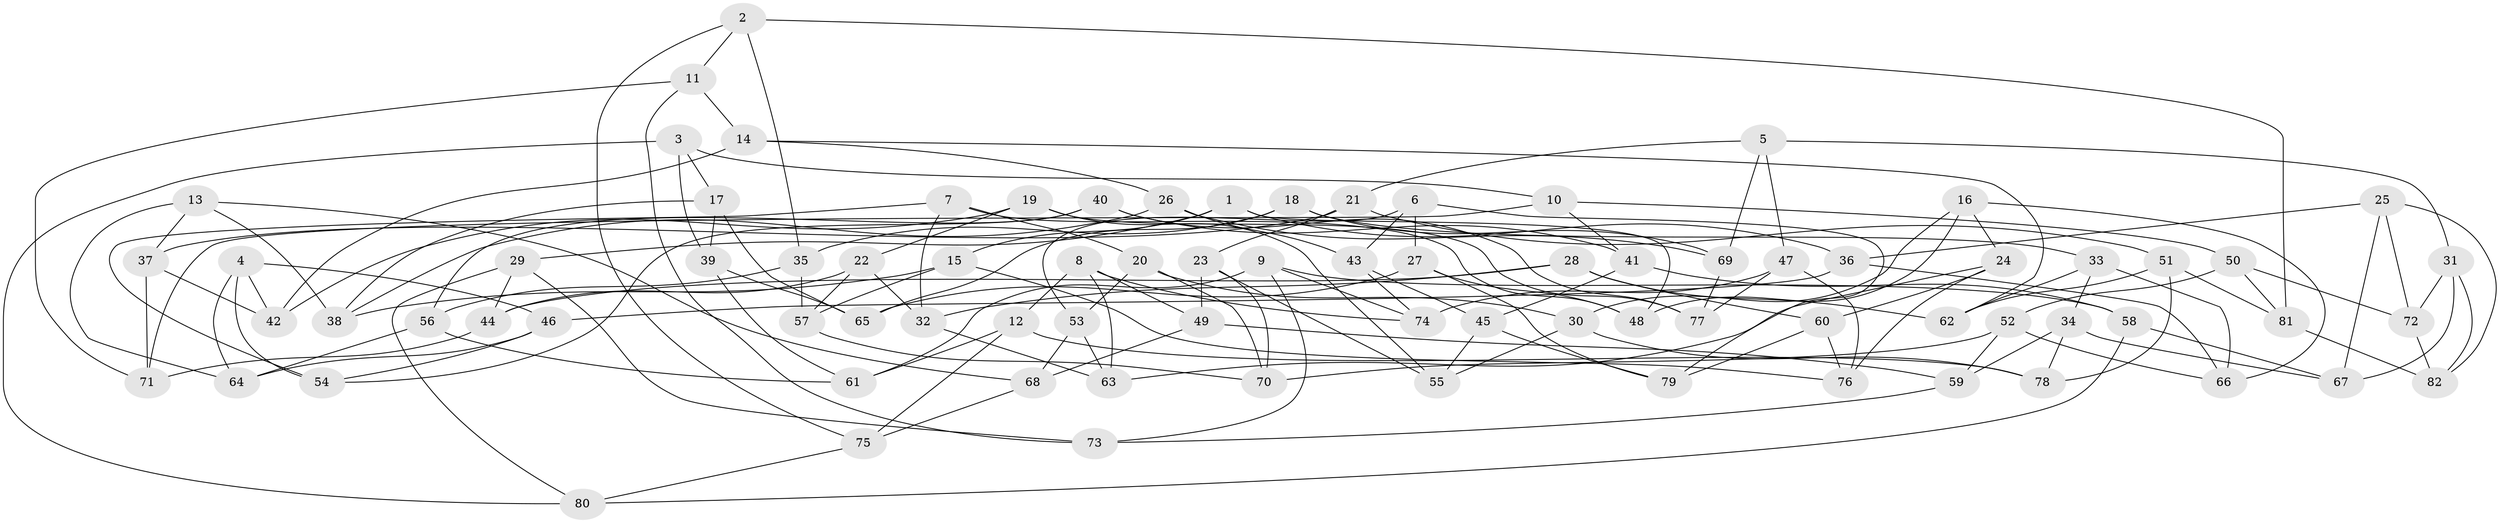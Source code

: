 // Generated by graph-tools (version 1.1) at 2025/37/03/09/25 02:37:58]
// undirected, 82 vertices, 164 edges
graph export_dot {
graph [start="1"]
  node [color=gray90,style=filled];
  1;
  2;
  3;
  4;
  5;
  6;
  7;
  8;
  9;
  10;
  11;
  12;
  13;
  14;
  15;
  16;
  17;
  18;
  19;
  20;
  21;
  22;
  23;
  24;
  25;
  26;
  27;
  28;
  29;
  30;
  31;
  32;
  33;
  34;
  35;
  36;
  37;
  38;
  39;
  40;
  41;
  42;
  43;
  44;
  45;
  46;
  47;
  48;
  49;
  50;
  51;
  52;
  53;
  54;
  55;
  56;
  57;
  58;
  59;
  60;
  61;
  62;
  63;
  64;
  65;
  66;
  67;
  68;
  69;
  70;
  71;
  72;
  73;
  74;
  75;
  76;
  77;
  78;
  79;
  80;
  81;
  82;
  1 -- 29;
  1 -- 36;
  1 -- 48;
  1 -- 15;
  2 -- 81;
  2 -- 11;
  2 -- 35;
  2 -- 75;
  3 -- 17;
  3 -- 10;
  3 -- 80;
  3 -- 39;
  4 -- 46;
  4 -- 64;
  4 -- 54;
  4 -- 42;
  5 -- 69;
  5 -- 31;
  5 -- 47;
  5 -- 21;
  6 -- 27;
  6 -- 79;
  6 -- 43;
  6 -- 53;
  7 -- 54;
  7 -- 48;
  7 -- 20;
  7 -- 32;
  8 -- 49;
  8 -- 63;
  8 -- 74;
  8 -- 12;
  9 -- 58;
  9 -- 73;
  9 -- 61;
  9 -- 74;
  10 -- 41;
  10 -- 71;
  10 -- 50;
  11 -- 71;
  11 -- 14;
  11 -- 73;
  12 -- 61;
  12 -- 75;
  12 -- 78;
  13 -- 38;
  13 -- 64;
  13 -- 37;
  13 -- 68;
  14 -- 26;
  14 -- 62;
  14 -- 42;
  15 -- 76;
  15 -- 57;
  15 -- 38;
  16 -- 30;
  16 -- 48;
  16 -- 66;
  16 -- 24;
  17 -- 38;
  17 -- 39;
  17 -- 65;
  18 -- 69;
  18 -- 35;
  18 -- 33;
  18 -- 65;
  19 -- 77;
  19 -- 55;
  19 -- 42;
  19 -- 22;
  20 -- 30;
  20 -- 53;
  20 -- 70;
  21 -- 37;
  21 -- 23;
  21 -- 51;
  22 -- 57;
  22 -- 44;
  22 -- 32;
  23 -- 70;
  23 -- 49;
  23 -- 55;
  24 -- 76;
  24 -- 60;
  24 -- 63;
  25 -- 72;
  25 -- 36;
  25 -- 67;
  25 -- 82;
  26 -- 43;
  26 -- 69;
  26 -- 38;
  27 -- 65;
  27 -- 79;
  27 -- 48;
  28 -- 62;
  28 -- 32;
  28 -- 44;
  28 -- 60;
  29 -- 80;
  29 -- 44;
  29 -- 73;
  30 -- 78;
  30 -- 55;
  31 -- 82;
  31 -- 72;
  31 -- 67;
  32 -- 63;
  33 -- 34;
  33 -- 62;
  33 -- 66;
  34 -- 67;
  34 -- 78;
  34 -- 59;
  35 -- 56;
  35 -- 57;
  36 -- 66;
  36 -- 46;
  37 -- 71;
  37 -- 42;
  39 -- 65;
  39 -- 61;
  40 -- 54;
  40 -- 77;
  40 -- 56;
  40 -- 41;
  41 -- 58;
  41 -- 45;
  43 -- 45;
  43 -- 74;
  44 -- 71;
  45 -- 55;
  45 -- 79;
  46 -- 64;
  46 -- 54;
  47 -- 77;
  47 -- 74;
  47 -- 76;
  49 -- 59;
  49 -- 68;
  50 -- 52;
  50 -- 72;
  50 -- 81;
  51 -- 81;
  51 -- 62;
  51 -- 78;
  52 -- 66;
  52 -- 59;
  52 -- 70;
  53 -- 68;
  53 -- 63;
  56 -- 64;
  56 -- 61;
  57 -- 70;
  58 -- 80;
  58 -- 67;
  59 -- 73;
  60 -- 79;
  60 -- 76;
  68 -- 75;
  69 -- 77;
  72 -- 82;
  75 -- 80;
  81 -- 82;
}
